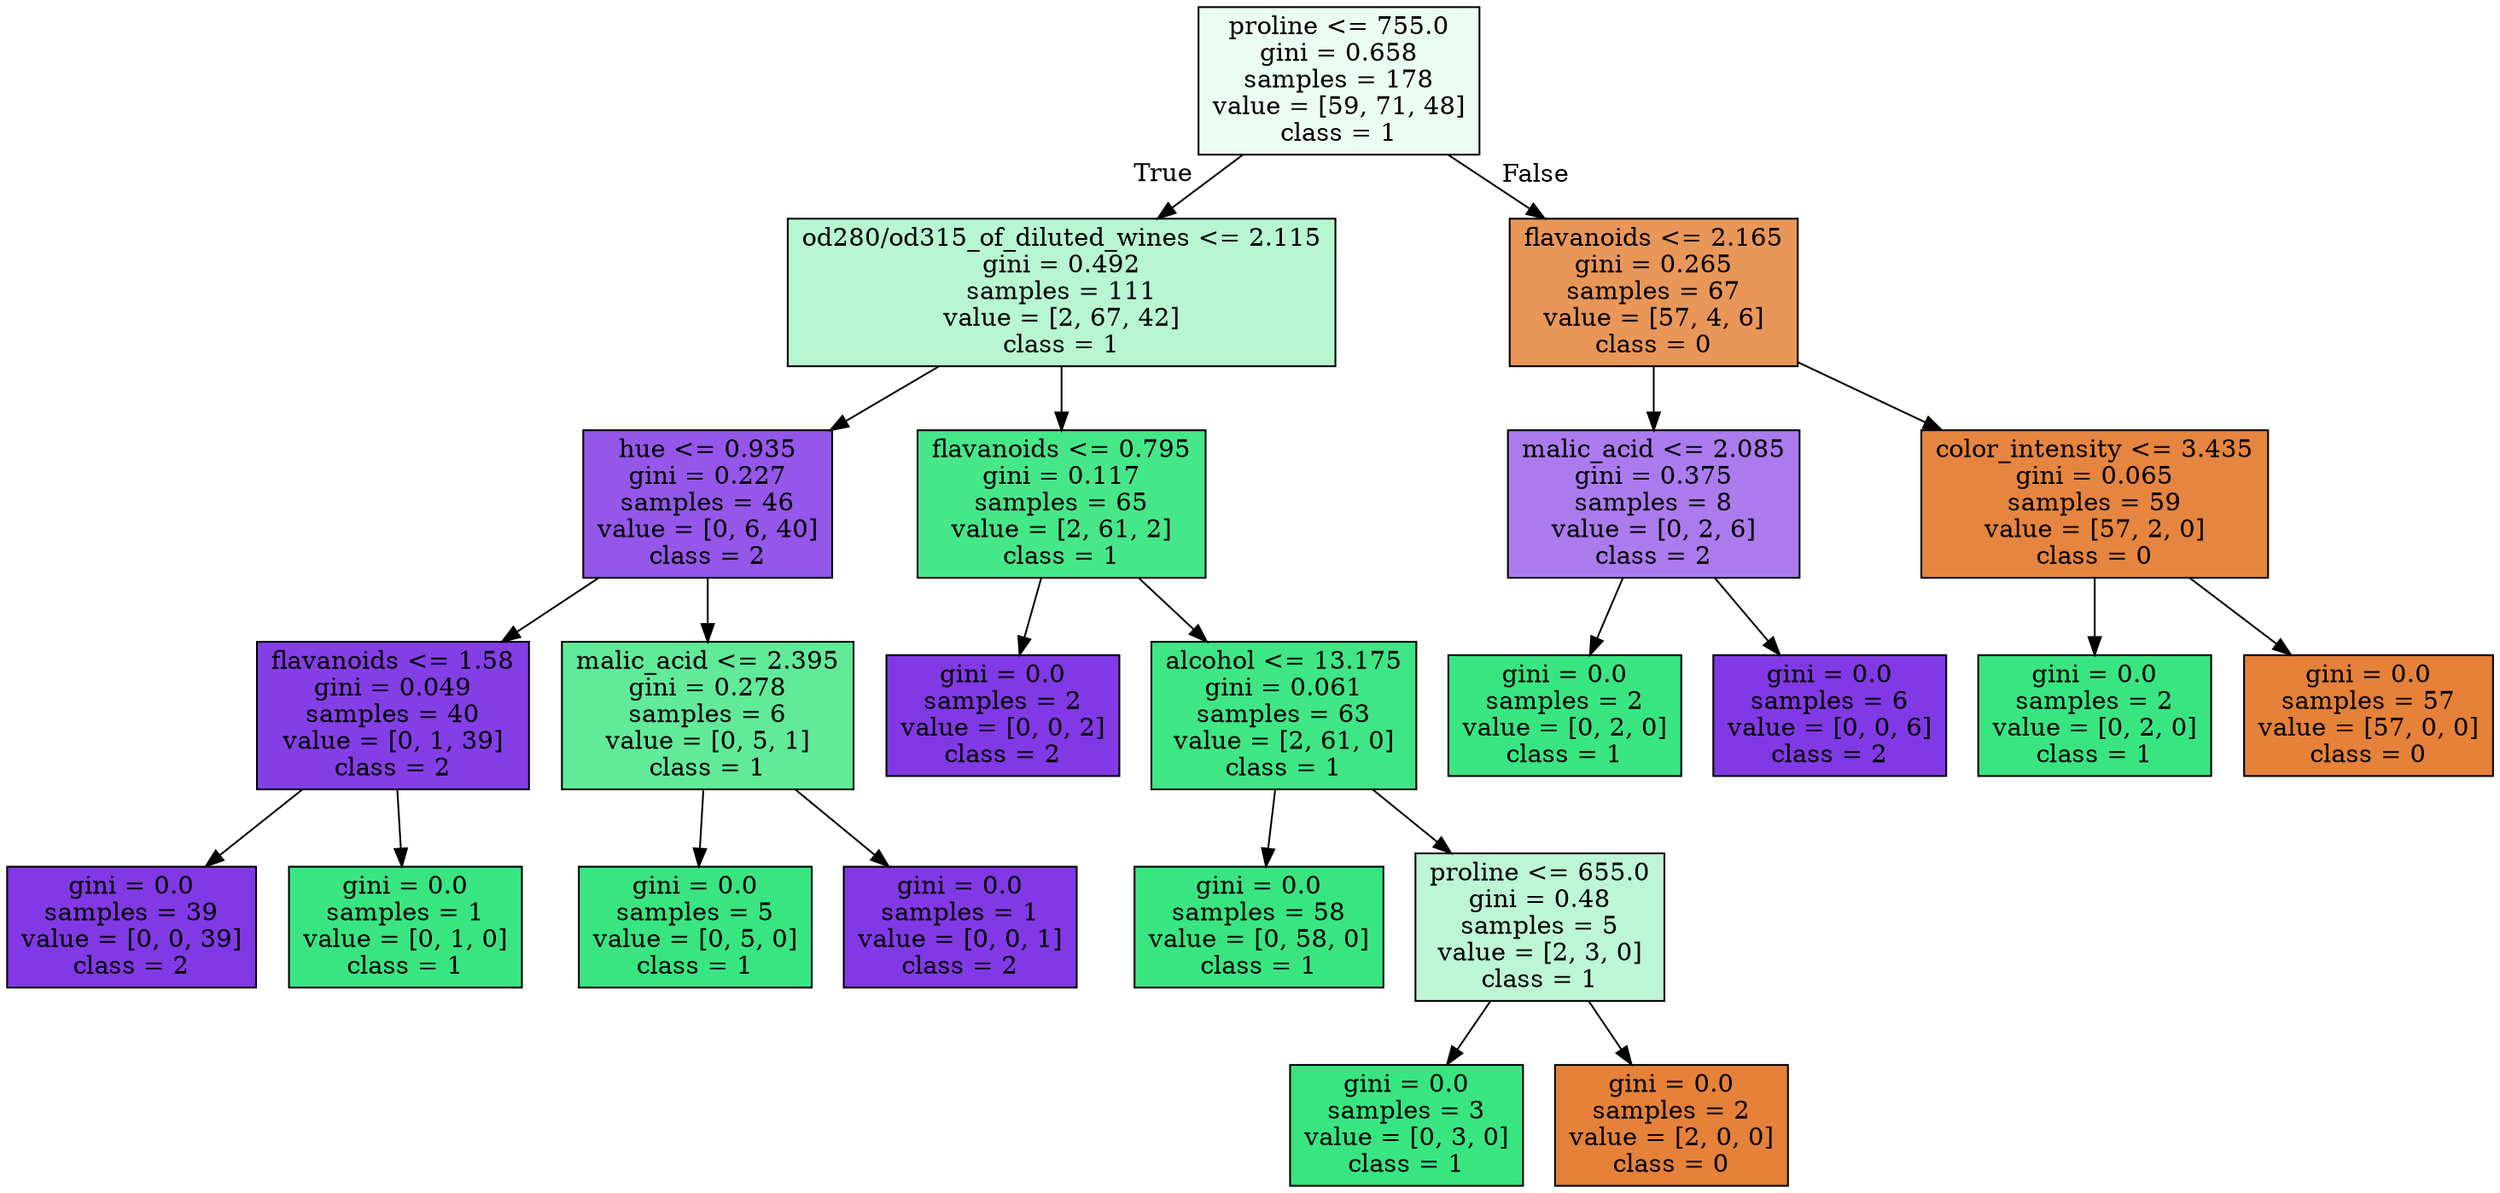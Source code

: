 digraph Tree {
node [shape=box, style="filled", color="black"] ;
0 [label="proline <= 755.0\ngini = 0.658\nsamples = 178\nvalue = [59, 71, 48]\nclass = 1", fillcolor="#ebfcf2"] ;
1 [label="od280/od315_of_diluted_wines <= 2.115\ngini = 0.492\nsamples = 111\nvalue = [2, 67, 42]\nclass = 1", fillcolor="#b7f6d1"] ;
0 -> 1 [labeldistance=2.5, labelangle=45, headlabel="True"] ;
2 [label="hue <= 0.935\ngini = 0.227\nsamples = 46\nvalue = [0, 6, 40]\nclass = 2", fillcolor="#9457e9"] ;
1 -> 2 ;
3 [label="flavanoids <= 1.58\ngini = 0.049\nsamples = 40\nvalue = [0, 1, 39]\nclass = 2", fillcolor="#843ee6"] ;
2 -> 3 ;
4 [label="gini = 0.0\nsamples = 39\nvalue = [0, 0, 39]\nclass = 2", fillcolor="#8139e5"] ;
3 -> 4 ;
5 [label="gini = 0.0\nsamples = 1\nvalue = [0, 1, 0]\nclass = 1", fillcolor="#39e581"] ;
3 -> 5 ;
6 [label="malic_acid <= 2.395\ngini = 0.278\nsamples = 6\nvalue = [0, 5, 1]\nclass = 1", fillcolor="#61ea9a"] ;
2 -> 6 ;
7 [label="gini = 0.0\nsamples = 5\nvalue = [0, 5, 0]\nclass = 1", fillcolor="#39e581"] ;
6 -> 7 ;
8 [label="gini = 0.0\nsamples = 1\nvalue = [0, 0, 1]\nclass = 2", fillcolor="#8139e5"] ;
6 -> 8 ;
9 [label="flavanoids <= 0.795\ngini = 0.117\nsamples = 65\nvalue = [2, 61, 2]\nclass = 1", fillcolor="#46e789"] ;
1 -> 9 ;
10 [label="gini = 0.0\nsamples = 2\nvalue = [0, 0, 2]\nclass = 2", fillcolor="#8139e5"] ;
9 -> 10 ;
11 [label="alcohol <= 13.175\ngini = 0.061\nsamples = 63\nvalue = [2, 61, 0]\nclass = 1", fillcolor="#3fe685"] ;
9 -> 11 ;
12 [label="gini = 0.0\nsamples = 58\nvalue = [0, 58, 0]\nclass = 1", fillcolor="#39e581"] ;
11 -> 12 ;
13 [label="proline <= 655.0\ngini = 0.48\nsamples = 5\nvalue = [2, 3, 0]\nclass = 1", fillcolor="#bdf6d5"] ;
11 -> 13 ;
14 [label="gini = 0.0\nsamples = 3\nvalue = [0, 3, 0]\nclass = 1", fillcolor="#39e581"] ;
13 -> 14 ;
15 [label="gini = 0.0\nsamples = 2\nvalue = [2, 0, 0]\nclass = 0", fillcolor="#e58139"] ;
13 -> 15 ;
16 [label="flavanoids <= 2.165\ngini = 0.265\nsamples = 67\nvalue = [57, 4, 6]\nclass = 0", fillcolor="#e99659"] ;
0 -> 16 [labeldistance=2.5, labelangle=-45, headlabel="False"] ;
17 [label="malic_acid <= 2.085\ngini = 0.375\nsamples = 8\nvalue = [0, 2, 6]\nclass = 2", fillcolor="#ab7bee"] ;
16 -> 17 ;
18 [label="gini = 0.0\nsamples = 2\nvalue = [0, 2, 0]\nclass = 1", fillcolor="#39e581"] ;
17 -> 18 ;
19 [label="gini = 0.0\nsamples = 6\nvalue = [0, 0, 6]\nclass = 2", fillcolor="#8139e5"] ;
17 -> 19 ;
20 [label="color_intensity <= 3.435\ngini = 0.065\nsamples = 59\nvalue = [57, 2, 0]\nclass = 0", fillcolor="#e68540"] ;
16 -> 20 ;
21 [label="gini = 0.0\nsamples = 2\nvalue = [0, 2, 0]\nclass = 1", fillcolor="#39e581"] ;
20 -> 21 ;
22 [label="gini = 0.0\nsamples = 57\nvalue = [57, 0, 0]\nclass = 0", fillcolor="#e58139"] ;
20 -> 22 ;
}
